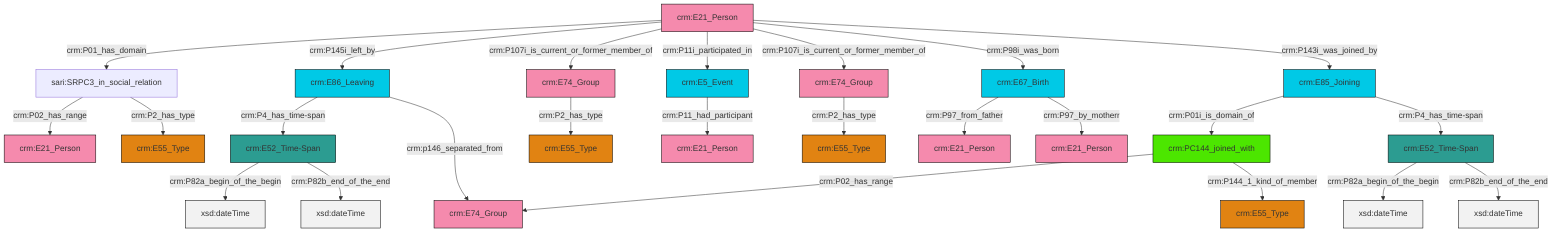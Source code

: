 graph TD
classDef Literal fill:#f2f2f2,stroke:#000000;
classDef CRM_Entity fill:#FFFFFF,stroke:#000000;
classDef Temporal_Entity fill:#00C9E6, stroke:#000000;
classDef Type fill:#E18312, stroke:#000000;
classDef Time-Span fill:#2C9C91, stroke:#000000;
classDef Appellation fill:#FFEB7F, stroke:#000000;
classDef Place fill:#008836, stroke:#000000;
classDef Persistent_Item fill:#B266B2, stroke:#000000;
classDef Conceptual_Object fill:#FFD700, stroke:#000000;
classDef Physical_Thing fill:#D2B48C, stroke:#000000;
classDef Actor fill:#f58aad, stroke:#000000;
classDef PC_Classes fill:#4ce600, stroke:#000000;
classDef Multi fill:#cccccc,stroke:#000000;

0["crm:E21_Person"]:::Actor -->|crm:P01_has_domain| 1["sari:SRPC3_in_social_relation"]:::Default
2["crm:E52_Time-Span"]:::Time-Span -->|crm:P82a_begin_of_the_begin| 3[xsd:dateTime]:::Literal
6["crm:E52_Time-Span"]:::Time-Span -->|crm:P82a_begin_of_the_begin| 7[xsd:dateTime]:::Literal
8["crm:E74_Group"]:::Actor -->|crm:P2_has_type| 9["crm:E55_Type"]:::Type
0["crm:E21_Person"]:::Actor -->|crm:P145i_left_by| 10["crm:E86_Leaving"]:::Temporal_Entity
0["crm:E21_Person"]:::Actor -->|crm:P107i_is_current_or_former_member_of| 8["crm:E74_Group"]:::Actor
22["crm:E67_Birth"]:::Temporal_Entity -->|crm:P97_from_father| 23["crm:E21_Person"]:::Actor
0["crm:E21_Person"]:::Actor -->|crm:P11i_participated_in| 26["crm:E5_Event"]:::Temporal_Entity
0["crm:E21_Person"]:::Actor -->|crm:P107i_is_current_or_former_member_of| 27["crm:E74_Group"]:::Actor
2["crm:E52_Time-Span"]:::Time-Span -->|crm:P82b_end_of_the_end| 28[xsd:dateTime]:::Literal
1["sari:SRPC3_in_social_relation"]:::Default -->|crm:P02_has_range| 4["crm:E21_Person"]:::Actor
0["crm:E21_Person"]:::Actor -->|crm:P98i_was_born| 22["crm:E67_Birth"]:::Temporal_Entity
31["crm:PC144_joined_with"]:::PC_Classes -->|crm:P02_has_range| 29["crm:E74_Group"]:::Actor
0["crm:E21_Person"]:::Actor -->|crm:P143i_was_joined_by| 14["crm:E85_Joining"]:::Temporal_Entity
27["crm:E74_Group"]:::Actor -->|crm:P2_has_type| 33["crm:E55_Type"]:::Type
14["crm:E85_Joining"]:::Temporal_Entity -->|crm:P01i_is_domain_of| 31["crm:PC144_joined_with"]:::PC_Classes
31["crm:PC144_joined_with"]:::PC_Classes -->|crm:P144_1_kind_of_member| 16["crm:E55_Type"]:::Type
22["crm:E67_Birth"]:::Temporal_Entity -->|crm:P97_by_motherr| 34["crm:E21_Person"]:::Actor
10["crm:E86_Leaving"]:::Temporal_Entity -->|crm:P4_has_time-span| 6["crm:E52_Time-Span"]:::Time-Span
26["crm:E5_Event"]:::Temporal_Entity -->|crm:P11_had_participant| 12["crm:E21_Person"]:::Actor
1["sari:SRPC3_in_social_relation"]:::Default -->|crm:P2_has_type| 18["crm:E55_Type"]:::Type
14["crm:E85_Joining"]:::Temporal_Entity -->|crm:P4_has_time-span| 2["crm:E52_Time-Span"]:::Time-Span
6["crm:E52_Time-Span"]:::Time-Span -->|crm:P82b_end_of_the_end| 42[xsd:dateTime]:::Literal
10["crm:E86_Leaving"]:::Temporal_Entity -->|crm:p146_separated_from| 29["crm:E74_Group"]:::Actor